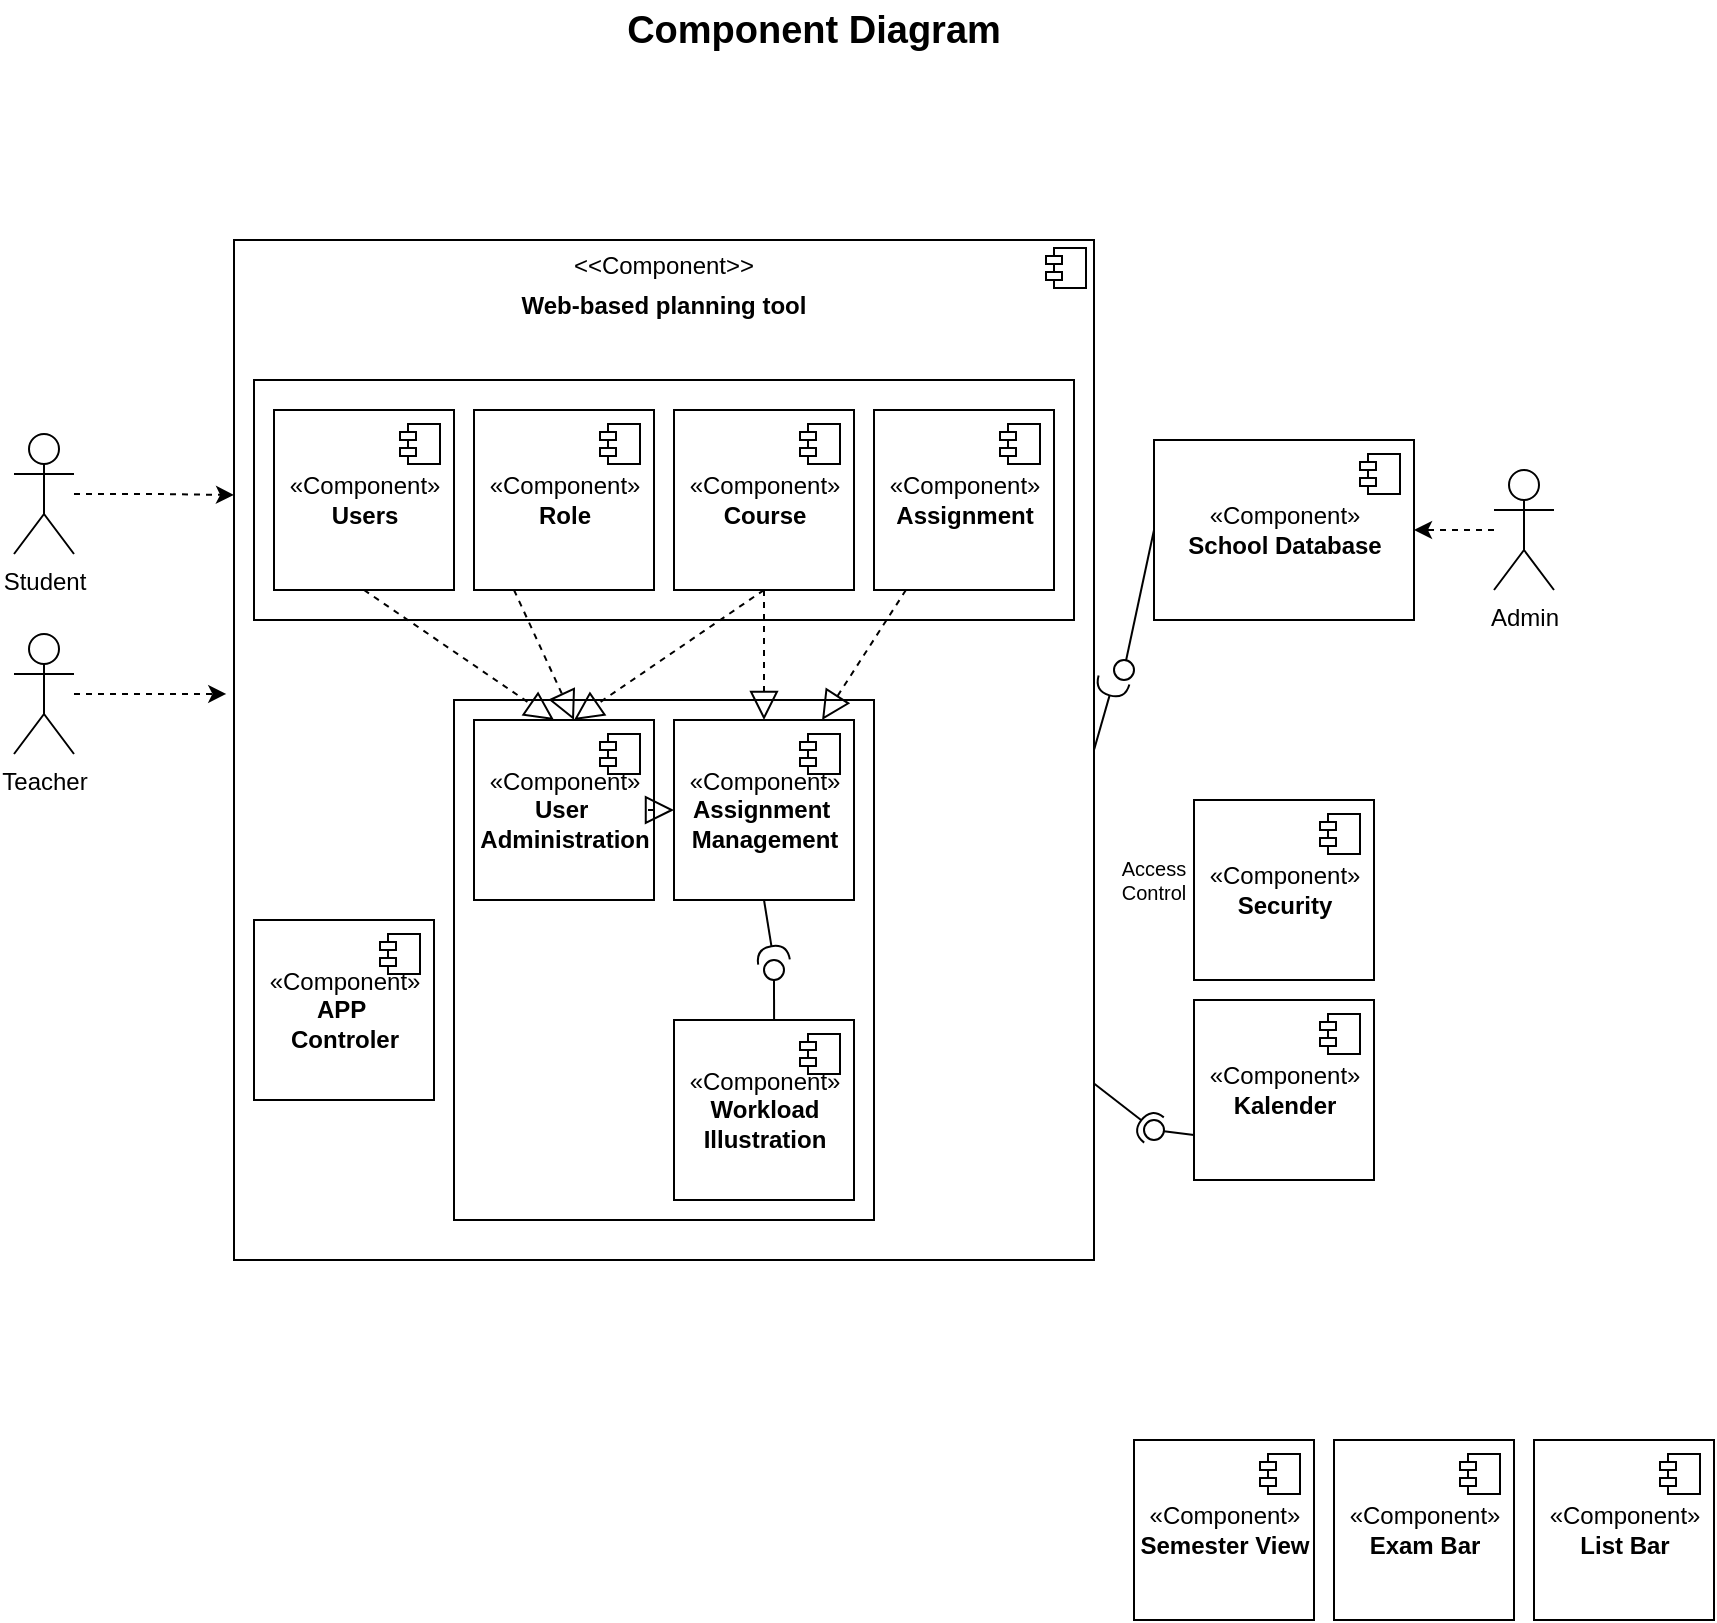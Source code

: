 <mxfile version="14.4.2" type="github">
  <diagram name="Page-1" id="5f0bae14-7c28-e335-631c-24af17079c00">
    <mxGraphModel dx="946" dy="614" grid="1" gridSize="10" guides="1" tooltips="1" connect="1" arrows="1" fold="1" page="1" pageScale="1" pageWidth="1100" pageHeight="850" background="#ffffff" math="0" shadow="0">
      <root>
        <mxCell id="0" />
        <mxCell id="1" parent="0" />
        <mxCell id="hPJNeQcR5pb7TXHDENTw-12" value="&lt;p style=&quot;margin: 0px ; margin-top: 6px ; text-align: center&quot;&gt;&amp;lt;&amp;lt;Component&amp;gt;&amp;gt;&lt;/p&gt;&lt;p style=&quot;margin: 0px ; margin-top: 6px ; text-align: center&quot;&gt;&lt;b&gt;Web-based planning tool&lt;/b&gt;&lt;/p&gt;" style="align=left;overflow=fill;html=1;dropTarget=0;" parent="1" vertex="1">
          <mxGeometry x="180" y="300" width="430" height="510" as="geometry" />
        </mxCell>
        <mxCell id="hPJNeQcR5pb7TXHDENTw-13" value="" style="shape=component;jettyWidth=8;jettyHeight=4;" parent="hPJNeQcR5pb7TXHDENTw-12" vertex="1">
          <mxGeometry x="1" width="20" height="20" relative="1" as="geometry">
            <mxPoint x="-24" y="4" as="offset" />
          </mxGeometry>
        </mxCell>
        <mxCell id="nPy8sIveKaSQb-D-Oaqv-60" value="" style="rounded=0;whiteSpace=wrap;html=1;fontSize=19;align=left;" vertex="1" parent="1">
          <mxGeometry x="290" y="530" width="210" height="260" as="geometry" />
        </mxCell>
        <mxCell id="nPy8sIveKaSQb-D-Oaqv-30" value="" style="rounded=0;whiteSpace=wrap;html=1;fontSize=19;align=left;" vertex="1" parent="1">
          <mxGeometry x="190" y="370" width="410" height="120" as="geometry" />
        </mxCell>
        <mxCell id="hPJNeQcR5pb7TXHDENTw-1" value="«Component»&lt;br&gt;&lt;b&gt;School Database&lt;/b&gt;" style="html=1;dropTarget=0;" parent="1" vertex="1">
          <mxGeometry x="640" y="400" width="130" height="90" as="geometry" />
        </mxCell>
        <mxCell id="hPJNeQcR5pb7TXHDENTw-2" value="" style="shape=module;jettyWidth=8;jettyHeight=4;" parent="hPJNeQcR5pb7TXHDENTw-1" vertex="1">
          <mxGeometry x="1" width="20" height="20" relative="1" as="geometry">
            <mxPoint x="-27" y="7" as="offset" />
          </mxGeometry>
        </mxCell>
        <mxCell id="hPJNeQcR5pb7TXHDENTw-20" style="edgeStyle=orthogonalEdgeStyle;rounded=0;orthogonalLoop=1;jettySize=auto;html=1;entryX=0;entryY=0.25;entryDx=0;entryDy=0;dashed=1;" parent="1" source="hPJNeQcR5pb7TXHDENTw-4" target="hPJNeQcR5pb7TXHDENTw-12" edge="1">
          <mxGeometry relative="1" as="geometry" />
        </mxCell>
        <object label="Student" id="hPJNeQcR5pb7TXHDENTw-4">
          <mxCell style="shape=umlActor;verticalLabelPosition=bottom;verticalAlign=top;html=1;" parent="1" vertex="1">
            <mxGeometry x="70" y="397" width="30" height="60" as="geometry" />
          </mxCell>
        </object>
        <mxCell id="hPJNeQcR5pb7TXHDENTw-9" style="edgeStyle=orthogonalEdgeStyle;rounded=0;orthogonalLoop=1;jettySize=auto;html=1;entryX=1;entryY=0.5;entryDx=0;entryDy=0;dashed=1;" parent="1" source="hPJNeQcR5pb7TXHDENTw-7" target="hPJNeQcR5pb7TXHDENTw-1" edge="1">
          <mxGeometry relative="1" as="geometry" />
        </mxCell>
        <mxCell id="hPJNeQcR5pb7TXHDENTw-7" value="Admin" style="shape=umlActor;verticalLabelPosition=bottom;verticalAlign=top;html=1;" parent="1" vertex="1">
          <mxGeometry x="810" y="415" width="30" height="60" as="geometry" />
        </mxCell>
        <mxCell id="hPJNeQcR5pb7TXHDENTw-21" style="edgeStyle=orthogonalEdgeStyle;rounded=0;orthogonalLoop=1;jettySize=auto;html=1;entryX=-0.009;entryY=0.445;entryDx=0;entryDy=0;entryPerimeter=0;dashed=1;" parent="1" source="hPJNeQcR5pb7TXHDENTw-8" target="hPJNeQcR5pb7TXHDENTw-12" edge="1">
          <mxGeometry relative="1" as="geometry" />
        </mxCell>
        <mxCell id="hPJNeQcR5pb7TXHDENTw-8" value="Teacher" style="shape=umlActor;verticalLabelPosition=bottom;verticalAlign=top;html=1;" parent="1" vertex="1">
          <mxGeometry x="70" y="497" width="30" height="60" as="geometry" />
        </mxCell>
        <mxCell id="GrHaTtCAGcDexZ11616I-4" value="" style="rounded=0;orthogonalLoop=1;jettySize=auto;html=1;endArrow=none;endFill=0;exitX=0;exitY=0.5;exitDx=0;exitDy=0;" parent="1" source="hPJNeQcR5pb7TXHDENTw-1" target="GrHaTtCAGcDexZ11616I-6" edge="1">
          <mxGeometry relative="1" as="geometry">
            <mxPoint x="420" y="355" as="sourcePoint" />
          </mxGeometry>
        </mxCell>
        <mxCell id="GrHaTtCAGcDexZ11616I-5" value="" style="rounded=0;orthogonalLoop=1;jettySize=auto;html=1;endArrow=halfCircle;endFill=0;endSize=6;strokeWidth=1;exitX=1;exitY=0.5;exitDx=0;exitDy=0;" parent="1" source="hPJNeQcR5pb7TXHDENTw-12" edge="1">
          <mxGeometry relative="1" as="geometry">
            <mxPoint x="460" y="355" as="sourcePoint" />
            <mxPoint x="620" y="520" as="targetPoint" />
          </mxGeometry>
        </mxCell>
        <mxCell id="GrHaTtCAGcDexZ11616I-6" value="" style="ellipse;whiteSpace=wrap;html=1;fontFamily=Helvetica;fontSize=12;fontColor=#000000;align=center;strokeColor=#000000;fillColor=#ffffff;points=[];aspect=fixed;resizable=0;" parent="1" vertex="1">
          <mxGeometry x="620" y="510" width="10" height="10" as="geometry" />
        </mxCell>
        <mxCell id="nPy8sIveKaSQb-D-Oaqv-1" value="Component Diagram" style="text;align=center;fontStyle=1;verticalAlign=middle;spacingLeft=3;spacingRight=3;strokeColor=none;rotatable=0;points=[[0,0.5],[1,0.5]];portConstraint=eastwest;fontSize=19;" vertex="1" parent="1">
          <mxGeometry x="430" y="180" width="80" height="26" as="geometry" />
        </mxCell>
        <mxCell id="nPy8sIveKaSQb-D-Oaqv-10" value="«Component»&lt;br&gt;&lt;b&gt;Workload &lt;br&gt;Illustration&lt;/b&gt;" style="html=1;dropTarget=0;" vertex="1" parent="1">
          <mxGeometry x="400" y="690" width="90" height="90" as="geometry" />
        </mxCell>
        <mxCell id="nPy8sIveKaSQb-D-Oaqv-11" value="" style="shape=module;jettyWidth=8;jettyHeight=4;" vertex="1" parent="nPy8sIveKaSQb-D-Oaqv-10">
          <mxGeometry x="1" width="20" height="20" relative="1" as="geometry">
            <mxPoint x="-27" y="7" as="offset" />
          </mxGeometry>
        </mxCell>
        <mxCell id="nPy8sIveKaSQb-D-Oaqv-12" value="«Component»&lt;br&gt;&lt;b&gt;Semester View&lt;/b&gt;" style="html=1;dropTarget=0;" vertex="1" parent="1">
          <mxGeometry x="630" y="900" width="90" height="90" as="geometry" />
        </mxCell>
        <mxCell id="nPy8sIveKaSQb-D-Oaqv-13" value="" style="shape=module;jettyWidth=8;jettyHeight=4;" vertex="1" parent="nPy8sIveKaSQb-D-Oaqv-12">
          <mxGeometry x="1" width="20" height="20" relative="1" as="geometry">
            <mxPoint x="-27" y="7" as="offset" />
          </mxGeometry>
        </mxCell>
        <mxCell id="nPy8sIveKaSQb-D-Oaqv-14" value="«Component»&lt;br&gt;&lt;b&gt;Assignment&lt;/b&gt;" style="html=1;dropTarget=0;" vertex="1" parent="1">
          <mxGeometry x="500" y="385" width="90" height="90" as="geometry" />
        </mxCell>
        <mxCell id="nPy8sIveKaSQb-D-Oaqv-15" value="" style="shape=module;jettyWidth=8;jettyHeight=4;" vertex="1" parent="nPy8sIveKaSQb-D-Oaqv-14">
          <mxGeometry x="1" width="20" height="20" relative="1" as="geometry">
            <mxPoint x="-27" y="7" as="offset" />
          </mxGeometry>
        </mxCell>
        <mxCell id="nPy8sIveKaSQb-D-Oaqv-16" value="«Component»&lt;br&gt;&lt;b&gt;Kalender&lt;/b&gt;" style="html=1;dropTarget=0;" vertex="1" parent="1">
          <mxGeometry x="660" y="680" width="90" height="90" as="geometry" />
        </mxCell>
        <mxCell id="nPy8sIveKaSQb-D-Oaqv-17" value="" style="shape=module;jettyWidth=8;jettyHeight=4;" vertex="1" parent="nPy8sIveKaSQb-D-Oaqv-16">
          <mxGeometry x="1" width="20" height="20" relative="1" as="geometry">
            <mxPoint x="-27" y="7" as="offset" />
          </mxGeometry>
        </mxCell>
        <mxCell id="nPy8sIveKaSQb-D-Oaqv-18" value="«Component»&lt;br&gt;&lt;b&gt;Exam Bar&lt;/b&gt;" style="html=1;dropTarget=0;" vertex="1" parent="1">
          <mxGeometry x="730" y="900" width="90" height="90" as="geometry" />
        </mxCell>
        <mxCell id="nPy8sIveKaSQb-D-Oaqv-19" value="" style="shape=module;jettyWidth=8;jettyHeight=4;" vertex="1" parent="nPy8sIveKaSQb-D-Oaqv-18">
          <mxGeometry x="1" width="20" height="20" relative="1" as="geometry">
            <mxPoint x="-27" y="7" as="offset" />
          </mxGeometry>
        </mxCell>
        <mxCell id="nPy8sIveKaSQb-D-Oaqv-21" value="«Component»&lt;br&gt;&lt;b&gt;List Bar&lt;/b&gt;" style="html=1;dropTarget=0;" vertex="1" parent="1">
          <mxGeometry x="830" y="900" width="90" height="90" as="geometry" />
        </mxCell>
        <mxCell id="nPy8sIveKaSQb-D-Oaqv-22" value="" style="shape=module;jettyWidth=8;jettyHeight=4;" vertex="1" parent="nPy8sIveKaSQb-D-Oaqv-21">
          <mxGeometry x="1" width="20" height="20" relative="1" as="geometry">
            <mxPoint x="-27" y="7" as="offset" />
          </mxGeometry>
        </mxCell>
        <mxCell id="nPy8sIveKaSQb-D-Oaqv-24" value="«Component»&lt;br&gt;&lt;b&gt;Users&lt;/b&gt;" style="html=1;dropTarget=0;" vertex="1" parent="1">
          <mxGeometry x="200" y="385" width="90" height="90" as="geometry" />
        </mxCell>
        <mxCell id="nPy8sIveKaSQb-D-Oaqv-25" value="" style="shape=module;jettyWidth=8;jettyHeight=4;" vertex="1" parent="nPy8sIveKaSQb-D-Oaqv-24">
          <mxGeometry x="1" width="20" height="20" relative="1" as="geometry">
            <mxPoint x="-27" y="7" as="offset" />
          </mxGeometry>
        </mxCell>
        <mxCell id="nPy8sIveKaSQb-D-Oaqv-26" value="«Component»&lt;br&gt;&lt;b&gt;Role&lt;/b&gt;" style="html=1;dropTarget=0;" vertex="1" parent="1">
          <mxGeometry x="300" y="385" width="90" height="90" as="geometry" />
        </mxCell>
        <mxCell id="nPy8sIveKaSQb-D-Oaqv-27" value="" style="shape=module;jettyWidth=8;jettyHeight=4;" vertex="1" parent="nPy8sIveKaSQb-D-Oaqv-26">
          <mxGeometry x="1" width="20" height="20" relative="1" as="geometry">
            <mxPoint x="-27" y="7" as="offset" />
          </mxGeometry>
        </mxCell>
        <mxCell id="nPy8sIveKaSQb-D-Oaqv-28" value="«Component»&lt;br&gt;&lt;b&gt;Course&lt;/b&gt;" style="html=1;dropTarget=0;" vertex="1" parent="1">
          <mxGeometry x="400" y="385" width="90" height="90" as="geometry" />
        </mxCell>
        <mxCell id="nPy8sIveKaSQb-D-Oaqv-29" value="" style="shape=module;jettyWidth=8;jettyHeight=4;" vertex="1" parent="nPy8sIveKaSQb-D-Oaqv-28">
          <mxGeometry x="1" width="20" height="20" relative="1" as="geometry">
            <mxPoint x="-27" y="7" as="offset" />
          </mxGeometry>
        </mxCell>
        <mxCell id="nPy8sIveKaSQb-D-Oaqv-32" value="«Component»&lt;br&gt;&lt;b&gt;Assignment&amp;nbsp;&lt;br&gt;Management&lt;br&gt;&lt;/b&gt;" style="html=1;dropTarget=0;" vertex="1" parent="1">
          <mxGeometry x="400" y="540" width="90" height="90" as="geometry" />
        </mxCell>
        <mxCell id="nPy8sIveKaSQb-D-Oaqv-33" value="" style="shape=module;jettyWidth=8;jettyHeight=4;" vertex="1" parent="nPy8sIveKaSQb-D-Oaqv-32">
          <mxGeometry x="1" width="20" height="20" relative="1" as="geometry">
            <mxPoint x="-27" y="7" as="offset" />
          </mxGeometry>
        </mxCell>
        <mxCell id="nPy8sIveKaSQb-D-Oaqv-34" value="«Component»&lt;br&gt;&lt;b&gt;User&amp;nbsp;&lt;br&gt;Administration&lt;br&gt;&lt;/b&gt;" style="html=1;dropTarget=0;" vertex="1" parent="1">
          <mxGeometry x="300" y="540" width="90" height="90" as="geometry" />
        </mxCell>
        <mxCell id="nPy8sIveKaSQb-D-Oaqv-35" value="" style="shape=module;jettyWidth=8;jettyHeight=4;" vertex="1" parent="nPy8sIveKaSQb-D-Oaqv-34">
          <mxGeometry x="1" width="20" height="20" relative="1" as="geometry">
            <mxPoint x="-27" y="7" as="offset" />
          </mxGeometry>
        </mxCell>
        <mxCell id="nPy8sIveKaSQb-D-Oaqv-39" value="«Component»&lt;br&gt;&lt;b&gt;Security&lt;/b&gt;" style="html=1;dropTarget=0;" vertex="1" parent="1">
          <mxGeometry x="660" y="580" width="90" height="90" as="geometry" />
        </mxCell>
        <mxCell id="nPy8sIveKaSQb-D-Oaqv-40" value="" style="shape=module;jettyWidth=8;jettyHeight=4;" vertex="1" parent="nPy8sIveKaSQb-D-Oaqv-39">
          <mxGeometry x="1" width="20" height="20" relative="1" as="geometry">
            <mxPoint x="-27" y="7" as="offset" />
          </mxGeometry>
        </mxCell>
        <mxCell id="nPy8sIveKaSQb-D-Oaqv-42" value="" style="rounded=0;orthogonalLoop=1;jettySize=auto;html=1;endArrow=none;endFill=0;fontSize=19;exitX=0;exitY=0.75;exitDx=0;exitDy=0;" edge="1" target="nPy8sIveKaSQb-D-Oaqv-44" parent="1" source="nPy8sIveKaSQb-D-Oaqv-16">
          <mxGeometry relative="1" as="geometry">
            <mxPoint x="620" y="745" as="sourcePoint" />
          </mxGeometry>
        </mxCell>
        <mxCell id="nPy8sIveKaSQb-D-Oaqv-43" value="" style="rounded=0;orthogonalLoop=1;jettySize=auto;html=1;endArrow=halfCircle;endFill=0;entryX=0.5;entryY=0.5;entryDx=0;entryDy=0;endSize=6;strokeWidth=1;fontSize=19;" edge="1" target="nPy8sIveKaSQb-D-Oaqv-44" parent="1" source="hPJNeQcR5pb7TXHDENTw-12">
          <mxGeometry relative="1" as="geometry">
            <mxPoint x="660" y="745" as="sourcePoint" />
          </mxGeometry>
        </mxCell>
        <mxCell id="nPy8sIveKaSQb-D-Oaqv-44" value="" style="ellipse;whiteSpace=wrap;html=1;fontFamily=Helvetica;fontSize=12;fontColor=#000000;align=center;strokeColor=#000000;fillColor=#ffffff;points=[];aspect=fixed;resizable=0;" vertex="1" parent="1">
          <mxGeometry x="635" y="740" width="10" height="10" as="geometry" />
        </mxCell>
        <mxCell id="nPy8sIveKaSQb-D-Oaqv-48" value="" style="rounded=0;orthogonalLoop=1;jettySize=auto;html=1;endArrow=none;endFill=0;fontSize=19;exitX=0.628;exitY=0.765;exitDx=0;exitDy=0;exitPerimeter=0;" edge="1" target="nPy8sIveKaSQb-D-Oaqv-50" parent="1" source="hPJNeQcR5pb7TXHDENTw-12">
          <mxGeometry relative="1" as="geometry">
            <mxPoint x="430" y="665" as="sourcePoint" />
          </mxGeometry>
        </mxCell>
        <mxCell id="nPy8sIveKaSQb-D-Oaqv-49" value="" style="rounded=0;orthogonalLoop=1;jettySize=auto;html=1;endArrow=halfCircle;endFill=0;endSize=6;strokeWidth=1;fontSize=19;exitX=0.5;exitY=1;exitDx=0;exitDy=0;entryX=0.5;entryY=0.1;entryDx=0;entryDy=0;entryPerimeter=0;" edge="1" target="nPy8sIveKaSQb-D-Oaqv-50" parent="1" source="nPy8sIveKaSQb-D-Oaqv-32">
          <mxGeometry relative="1" as="geometry">
            <mxPoint x="450" y="690" as="sourcePoint" />
          </mxGeometry>
        </mxCell>
        <mxCell id="nPy8sIveKaSQb-D-Oaqv-50" value="" style="ellipse;whiteSpace=wrap;html=1;fontFamily=Helvetica;fontSize=12;fontColor=#000000;align=center;strokeColor=#000000;fillColor=#ffffff;points=[];aspect=fixed;resizable=0;" vertex="1" parent="1">
          <mxGeometry x="445" y="660" width="10" height="10" as="geometry" />
        </mxCell>
        <mxCell id="nPy8sIveKaSQb-D-Oaqv-52" value="" style="endArrow=block;dashed=1;endFill=0;endSize=12;html=1;fontSize=19;exitX=0.5;exitY=1;exitDx=0;exitDy=0;" edge="1" parent="1" source="nPy8sIveKaSQb-D-Oaqv-24">
          <mxGeometry width="160" relative="1" as="geometry">
            <mxPoint x="230" y="480" as="sourcePoint" />
            <mxPoint x="340" y="540" as="targetPoint" />
          </mxGeometry>
        </mxCell>
        <mxCell id="nPy8sIveKaSQb-D-Oaqv-53" value="" style="endArrow=block;dashed=1;endFill=0;endSize=12;html=1;fontSize=19;" edge="1" parent="1">
          <mxGeometry width="160" relative="1" as="geometry">
            <mxPoint x="320" y="475" as="sourcePoint" />
            <mxPoint x="350" y="540" as="targetPoint" />
          </mxGeometry>
        </mxCell>
        <mxCell id="nPy8sIveKaSQb-D-Oaqv-55" value="" style="endArrow=block;dashed=1;endFill=0;endSize=12;html=1;fontSize=19;exitX=0.5;exitY=1;exitDx=0;exitDy=0;" edge="1" parent="1" source="nPy8sIveKaSQb-D-Oaqv-28">
          <mxGeometry width="160" relative="1" as="geometry">
            <mxPoint x="330" y="485" as="sourcePoint" />
            <mxPoint x="350" y="540" as="targetPoint" />
          </mxGeometry>
        </mxCell>
        <mxCell id="nPy8sIveKaSQb-D-Oaqv-56" value="" style="endArrow=block;dashed=1;endFill=0;endSize=12;html=1;fontSize=19;" edge="1" parent="1" source="nPy8sIveKaSQb-D-Oaqv-14" target="nPy8sIveKaSQb-D-Oaqv-32">
          <mxGeometry width="160" relative="1" as="geometry">
            <mxPoint x="340" y="495" as="sourcePoint" />
            <mxPoint x="370" y="560" as="targetPoint" />
          </mxGeometry>
        </mxCell>
        <mxCell id="nPy8sIveKaSQb-D-Oaqv-58" value="«Component»&lt;br&gt;&lt;b&gt;APP&amp;nbsp;&lt;br&gt;Controler&lt;br&gt;&lt;/b&gt;" style="html=1;dropTarget=0;" vertex="1" parent="1">
          <mxGeometry x="190" y="640" width="90" height="90" as="geometry" />
        </mxCell>
        <mxCell id="nPy8sIveKaSQb-D-Oaqv-59" value="" style="shape=module;jettyWidth=8;jettyHeight=4;" vertex="1" parent="nPy8sIveKaSQb-D-Oaqv-58">
          <mxGeometry x="1" width="20" height="20" relative="1" as="geometry">
            <mxPoint x="-27" y="7" as="offset" />
          </mxGeometry>
        </mxCell>
        <mxCell id="nPy8sIveKaSQb-D-Oaqv-61" value="" style="endArrow=block;dashed=1;endFill=0;endSize=12;html=1;fontSize=19;exitX=0.5;exitY=1;exitDx=0;exitDy=0;entryX=0.5;entryY=0;entryDx=0;entryDy=0;" edge="1" parent="1" source="nPy8sIveKaSQb-D-Oaqv-28" target="nPy8sIveKaSQb-D-Oaqv-32">
          <mxGeometry width="160" relative="1" as="geometry">
            <mxPoint x="455" y="485" as="sourcePoint" />
            <mxPoint x="360" y="550" as="targetPoint" />
          </mxGeometry>
        </mxCell>
        <mxCell id="nPy8sIveKaSQb-D-Oaqv-62" value="" style="endArrow=block;dashed=1;endFill=0;endSize=12;html=1;fontSize=19;exitX=1;exitY=0.5;exitDx=0;exitDy=0;entryX=0;entryY=0.5;entryDx=0;entryDy=0;" edge="1" parent="1" source="nPy8sIveKaSQb-D-Oaqv-34" target="nPy8sIveKaSQb-D-Oaqv-32">
          <mxGeometry width="160" relative="1" as="geometry">
            <mxPoint x="455" y="485" as="sourcePoint" />
            <mxPoint x="455" y="550" as="targetPoint" />
          </mxGeometry>
        </mxCell>
        <mxCell id="nPy8sIveKaSQb-D-Oaqv-65" value="Access Control" style="text;html=1;strokeColor=none;fillColor=none;align=center;verticalAlign=middle;whiteSpace=wrap;rounded=0;fontSize=10;" vertex="1" parent="1">
          <mxGeometry x="620" y="610" width="40" height="20" as="geometry" />
        </mxCell>
      </root>
    </mxGraphModel>
  </diagram>
</mxfile>
